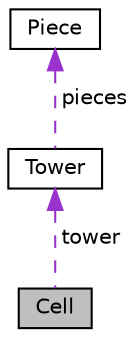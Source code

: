 digraph "Cell"
{
 // LATEX_PDF_SIZE
  bgcolor="transparent";
  edge [fontname="Helvetica",fontsize="10",labelfontname="Helvetica",labelfontsize="10"];
  node [fontname="Helvetica",fontsize="10",shape=record];
  Node1 [label="Cell",height=0.2,width=0.4,color="black", fillcolor="grey75", style="filled", fontcolor="black",tooltip="Single cell of the play board."];
  Node2 -> Node1 [dir="back",color="darkorchid3",fontsize="10",style="dashed",label=" tower" ,fontname="Helvetica"];
  Node2 [label="Tower",height=0.2,width=0.4,color="black",URL="$struct_tower.html",tooltip="Array of Piece."];
  Node3 -> Node2 [dir="back",color="darkorchid3",fontsize="10",style="dashed",label=" pieces" ,fontname="Helvetica"];
  Node3 [label="Piece",height=0.2,width=0.4,color="black",URL="$struct_piece.html",tooltip="Single piece of a Tower."];
}
